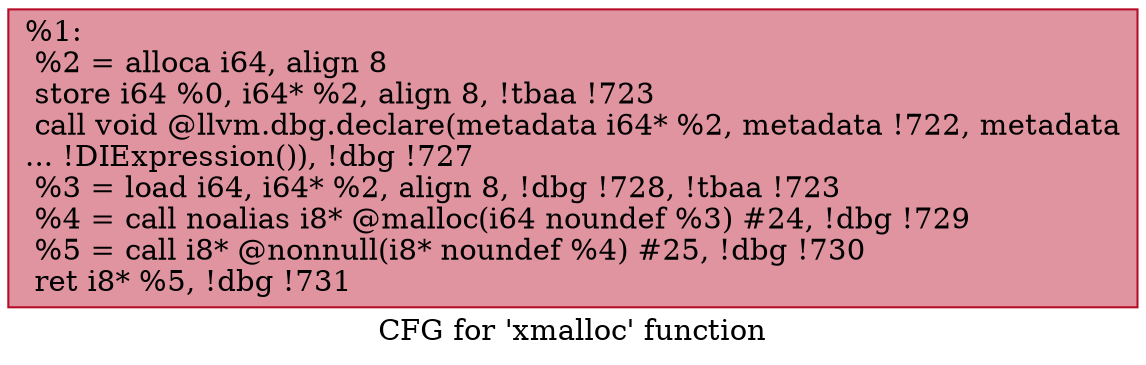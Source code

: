 digraph "CFG for 'xmalloc' function" {
	label="CFG for 'xmalloc' function";

	Node0x1991740 [shape=record,color="#b70d28ff", style=filled, fillcolor="#b70d2870",label="{%1:\l  %2 = alloca i64, align 8\l  store i64 %0, i64* %2, align 8, !tbaa !723\l  call void @llvm.dbg.declare(metadata i64* %2, metadata !722, metadata\l... !DIExpression()), !dbg !727\l  %3 = load i64, i64* %2, align 8, !dbg !728, !tbaa !723\l  %4 = call noalias i8* @malloc(i64 noundef %3) #24, !dbg !729\l  %5 = call i8* @nonnull(i8* noundef %4) #25, !dbg !730\l  ret i8* %5, !dbg !731\l}"];
}
